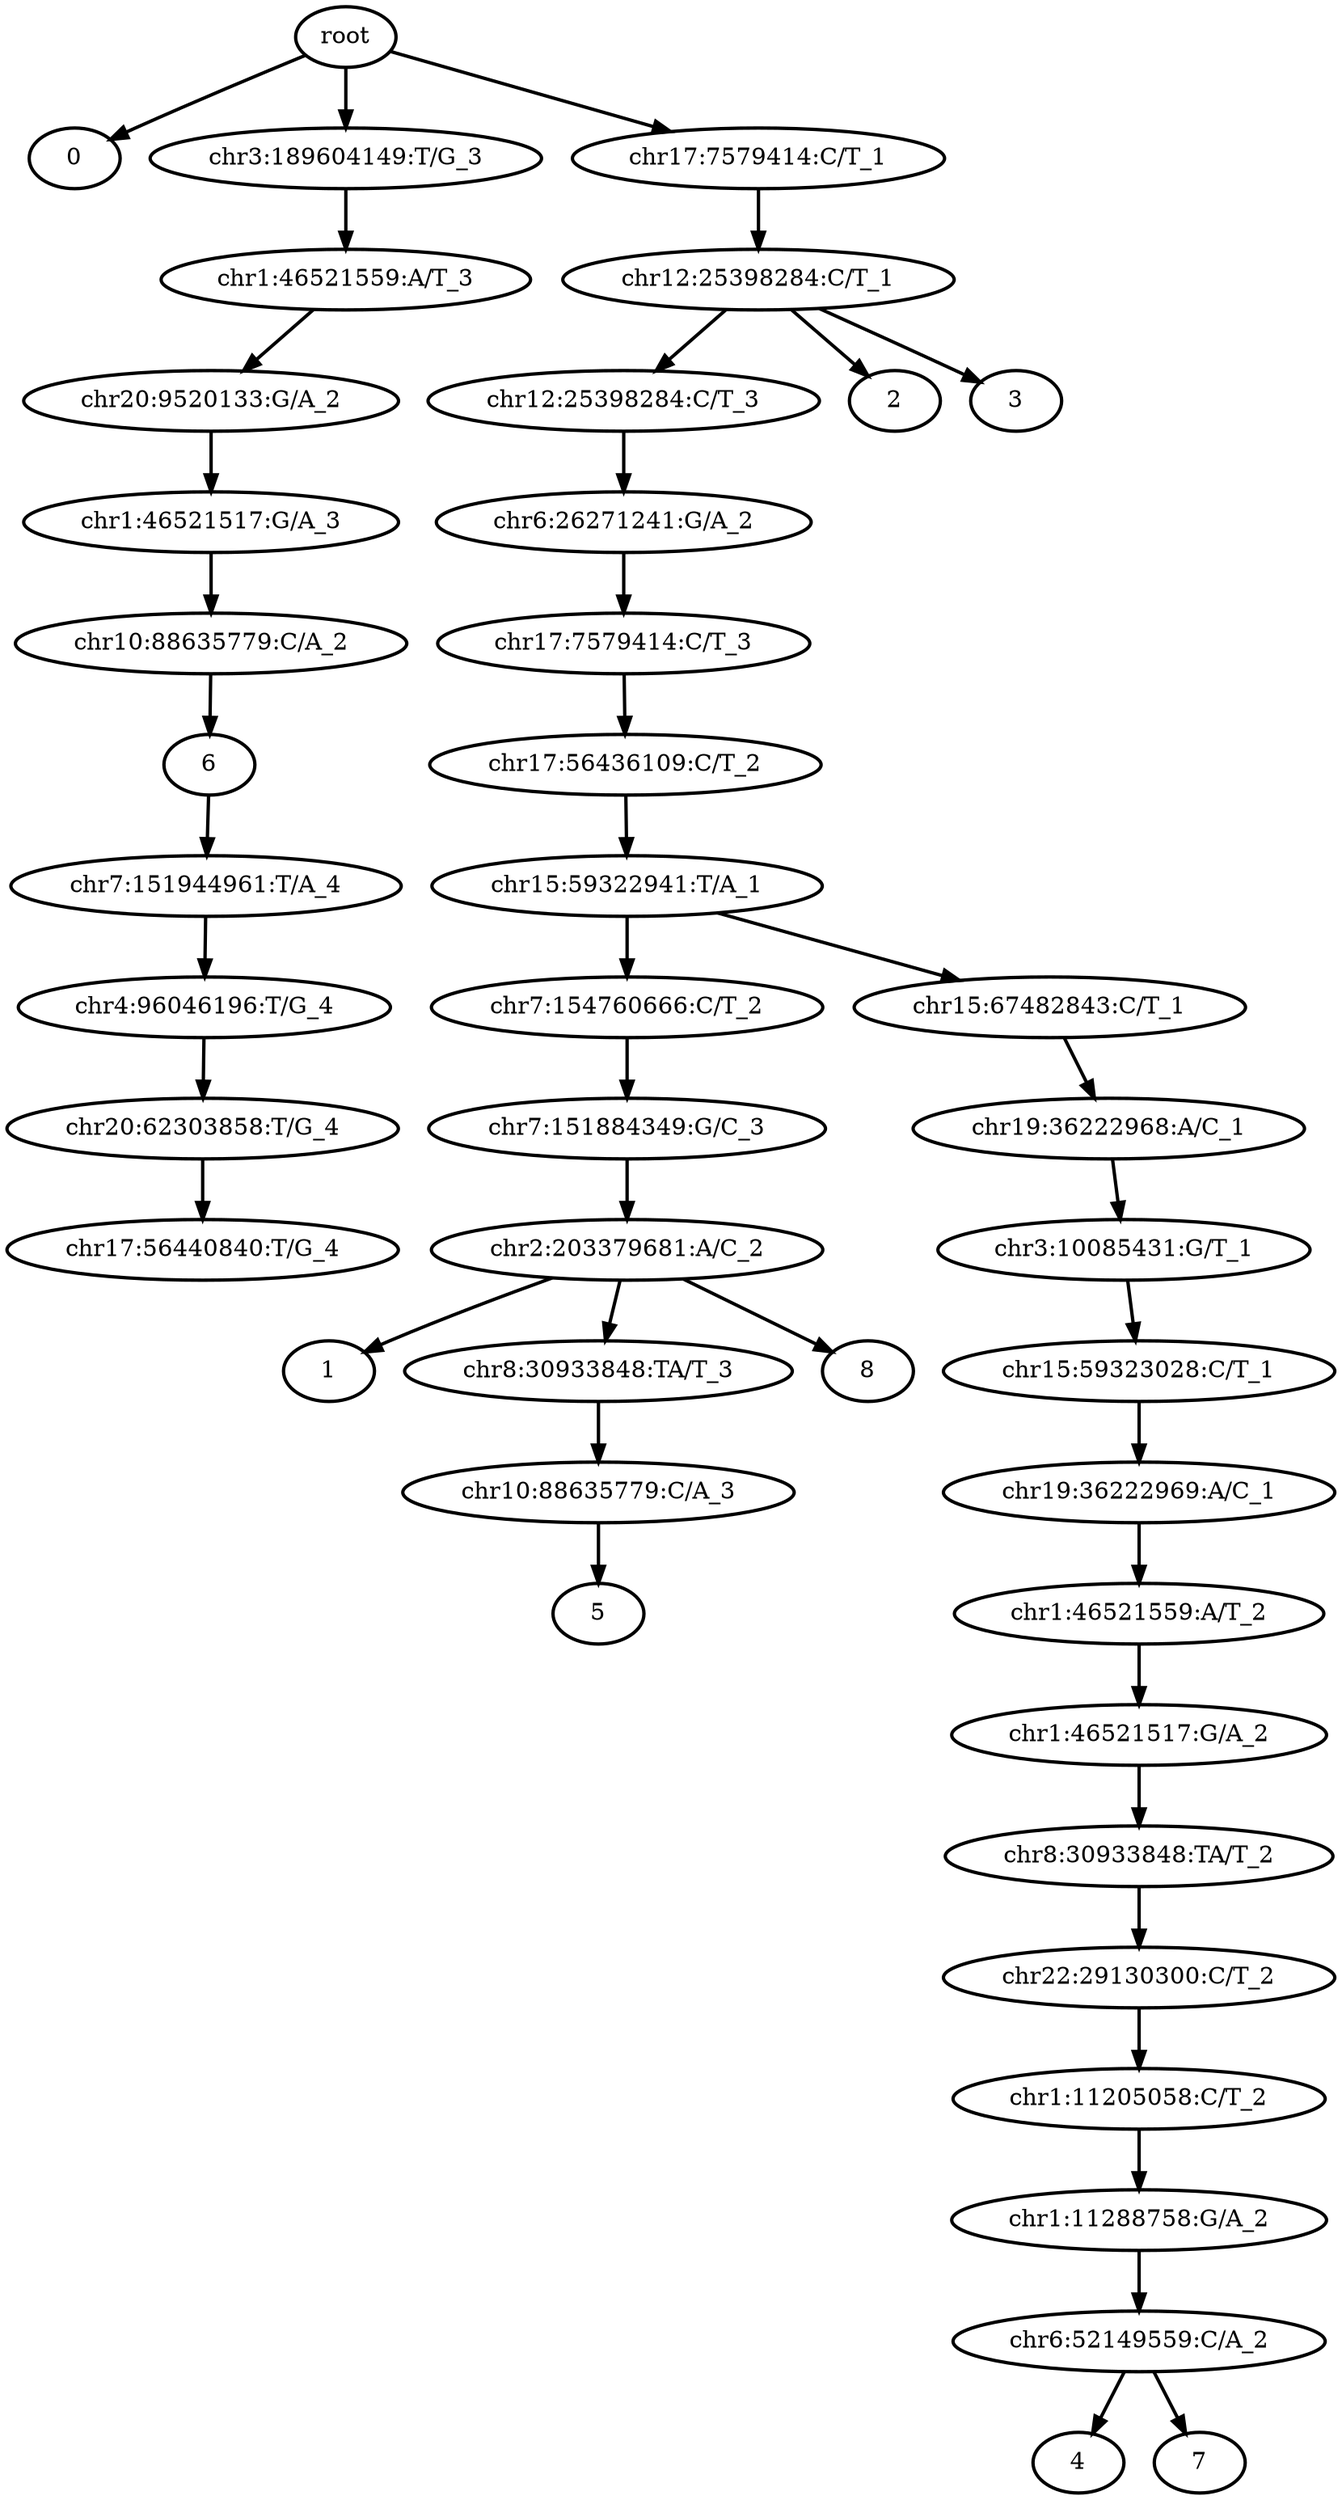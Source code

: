 digraph N {
	overlap="false"
	rankdir="TB"
	0 [label="root", style="bold"];
	1 [label="0", style="bold"];
	2 [label="chr12:25398284:C/T_3", style="bold"];
	3 [label="chr6:26271241:G/A_2", style="bold"];
	4 [label="chr17:7579414:C/T_3", style="bold"];
	5 [label="chr17:56436109:C/T_2", style="bold"];
	6 [label="chr15:59322941:T/A_1", style="bold"];
	7 [label="chr7:154760666:C/T_2", style="bold"];
	8 [label="chr7:151884349:G/C_3", style="bold"];
	9 [label="chr2:203379681:A/C_2", style="bold"];
	10 [label="1", style="bold"];
	11 [label="2", style="bold"];
	12 [label="3", style="bold"];
	13 [label="4", style="bold"];
	14 [label="chr8:30933848:TA/T_3", style="bold"];
	15 [label="chr10:88635779:C/A_3", style="bold"];
	16 [label="5", style="bold"];
	17 [label="chr3:189604149:T/G_3", style="bold"];
	18 [label="chr1:46521559:A/T_3", style="bold"];
	19 [label="chr20:9520133:G/A_2", style="bold"];
	20 [label="chr1:46521517:G/A_3", style="bold"];
	21 [label="chr10:88635779:C/A_2", style="bold"];
	22 [label="6", style="bold"];
	23 [label="7", style="bold"];
	24 [label="8", style="bold"];
	25 [label="chr7:151944961:T/A_4", style="bold"];
	26 [label="chr4:96046196:T/G_4", style="bold"];
	27 [label="chr20:62303858:T/G_4", style="bold"];
	28 [label="chr17:56440840:T/G_4", style="bold"];
	29 [label="chr1:46521559:A/T_2", style="bold"];
	30 [label="chr1:46521517:G/A_2", style="bold"];
	31 [label="chr8:30933848:TA/T_2", style="bold"];
	32 [label="chr22:29130300:C/T_2", style="bold"];
	33 [label="chr1:11205058:C/T_2", style="bold"];
	34 [label="chr1:11288758:G/A_2", style="bold"];
	35 [label="chr6:52149559:C/A_2", style="bold"];
	36 [label="chr17:7579414:C/T_1", style="bold"];
	37 [label="chr12:25398284:C/T_1", style="bold"];
	38 [label="chr15:67482843:C/T_1", style="bold"];
	39 [label="chr19:36222968:A/C_1", style="bold"];
	40 [label="chr3:10085431:G/T_1", style="bold"];
	41 [label="chr15:59323028:C/T_1", style="bold"];
	42 [label="chr19:36222969:A/C_1", style="bold"];
	0 -> 1 [style="bold"];
	0 -> 17 [style="bold"];
	0 -> 36 [style="bold"];
	2 -> 3 [style="bold"];
	3 -> 4 [style="bold"];
	4 -> 5 [style="bold"];
	5 -> 6 [style="bold"];
	6 -> 7 [style="bold"];
	6 -> 38 [style="bold"];
	7 -> 8 [style="bold"];
	8 -> 9 [style="bold"];
	9 -> 10 [style="bold"];
	9 -> 14 [style="bold"];
	9 -> 24 [style="bold"];
	14 -> 15 [style="bold"];
	15 -> 16 [style="bold"];
	17 -> 18 [style="bold"];
	18 -> 19 [style="bold"];
	19 -> 20 [style="bold"];
	20 -> 21 [style="bold"];
	21 -> 22 [style="bold"];
	22 -> 25 [style="bold"];
	25 -> 26 [style="bold"];
	26 -> 27 [style="bold"];
	27 -> 28 [style="bold"];
	29 -> 30 [style="bold"];
	30 -> 31 [style="bold"];
	31 -> 32 [style="bold"];
	32 -> 33 [style="bold"];
	33 -> 34 [style="bold"];
	34 -> 35 [style="bold"];
	35 -> 13 [style="bold"];
	35 -> 23 [style="bold"];
	36 -> 37 [style="bold"];
	37 -> 2 [style="bold"];
	37 -> 11 [style="bold"];
	37 -> 12 [style="bold"];
	38 -> 39 [style="bold"];
	39 -> 40 [style="bold"];
	40 -> 41 [style="bold"];
	41 -> 42 [style="bold"];
	42 -> 29 [style="bold"];
}